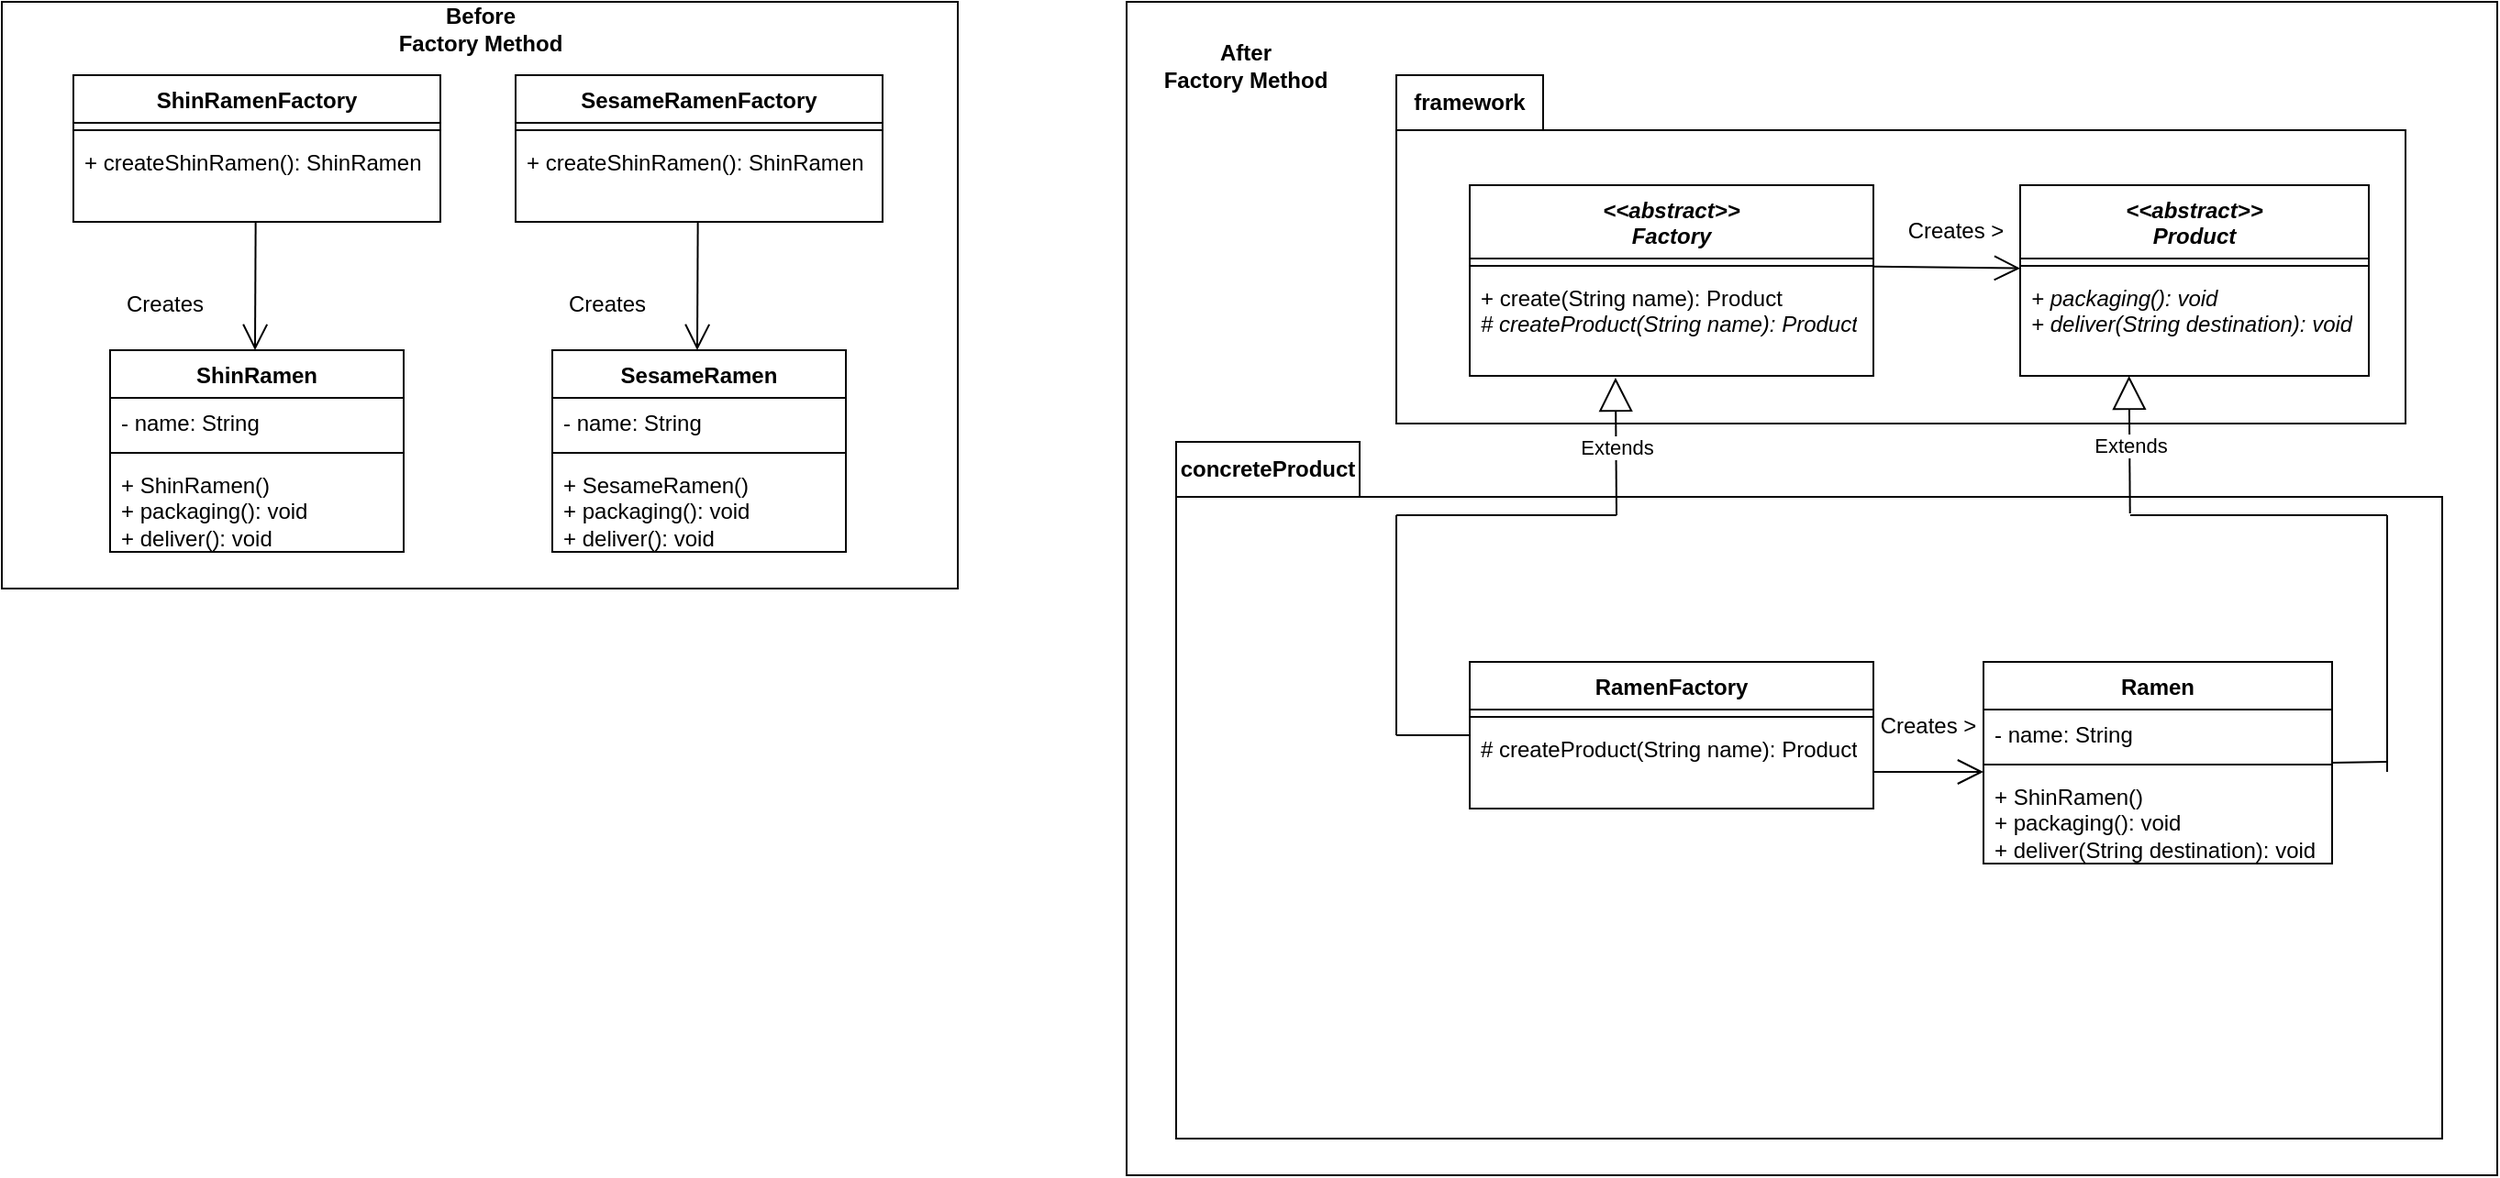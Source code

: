 <mxfile version="21.6.8" type="device">
  <diagram name="페이지-1" id="TboPy5R5hTiziKhDRtX-">
    <mxGraphModel dx="2848" dy="545" grid="1" gridSize="10" guides="1" tooltips="1" connect="1" arrows="1" fold="1" page="1" pageScale="1" pageWidth="827" pageHeight="1169" math="0" shadow="0">
      <root>
        <mxCell id="0" />
        <mxCell id="1" parent="0" />
        <mxCell id="_canREEYFn-2wOpyXf04-1" value="" style="rounded=0;whiteSpace=wrap;html=1;" vertex="1" parent="1">
          <mxGeometry x="-827" width="747" height="640" as="geometry" />
        </mxCell>
        <mxCell id="_canREEYFn-2wOpyXf04-2" value="" style="rounded=0;whiteSpace=wrap;html=1;" vertex="1" parent="1">
          <mxGeometry x="-1440" width="521" height="320" as="geometry" />
        </mxCell>
        <mxCell id="_canREEYFn-2wOpyXf04-3" value="" style="shape=folder;fontStyle=1;spacingTop=10;tabWidth=80;tabHeight=30;tabPosition=left;html=1;whiteSpace=wrap;" vertex="1" parent="1">
          <mxGeometry x="-680" y="40" width="550" height="190" as="geometry" />
        </mxCell>
        <mxCell id="_canREEYFn-2wOpyXf04-4" value="&lt;b&gt;framework&lt;/b&gt;" style="text;html=1;strokeColor=none;fillColor=none;align=center;verticalAlign=middle;whiteSpace=wrap;rounded=0;" vertex="1" parent="1">
          <mxGeometry x="-680" y="40" width="80" height="30" as="geometry" />
        </mxCell>
        <mxCell id="_canREEYFn-2wOpyXf04-5" value="&lt;i&gt;&amp;lt;&amp;lt;abstract&amp;gt;&amp;gt;&lt;br&gt;Factory&lt;br&gt;&lt;/i&gt;" style="swimlane;fontStyle=1;align=center;verticalAlign=top;childLayout=stackLayout;horizontal=1;startSize=40;horizontalStack=0;resizeParent=1;resizeParentMax=0;resizeLast=0;collapsible=1;marginBottom=0;whiteSpace=wrap;html=1;" vertex="1" parent="1">
          <mxGeometry x="-640" y="100" width="220" height="104" as="geometry" />
        </mxCell>
        <mxCell id="_canREEYFn-2wOpyXf04-6" value="" style="line;strokeWidth=1;fillColor=none;align=left;verticalAlign=middle;spacingTop=-1;spacingLeft=3;spacingRight=3;rotatable=0;labelPosition=right;points=[];portConstraint=eastwest;strokeColor=inherit;" vertex="1" parent="_canREEYFn-2wOpyXf04-5">
          <mxGeometry y="40" width="220" height="8" as="geometry" />
        </mxCell>
        <mxCell id="_canREEYFn-2wOpyXf04-7" value="+ create(String name): Product&lt;br&gt;&lt;i&gt;# createProduct(String name): Product&lt;/i&gt;" style="text;strokeColor=none;fillColor=none;align=left;verticalAlign=top;spacingLeft=4;spacingRight=4;overflow=hidden;rotatable=0;points=[[0,0.5],[1,0.5]];portConstraint=eastwest;whiteSpace=wrap;html=1;" vertex="1" parent="_canREEYFn-2wOpyXf04-5">
          <mxGeometry y="48" width="220" height="56" as="geometry" />
        </mxCell>
        <mxCell id="_canREEYFn-2wOpyXf04-8" value="&lt;i&gt;&amp;lt;&amp;lt;abstract&amp;gt;&amp;gt;&lt;br&gt;Product&lt;br&gt;&lt;/i&gt;" style="swimlane;fontStyle=1;align=center;verticalAlign=top;childLayout=stackLayout;horizontal=1;startSize=40;horizontalStack=0;resizeParent=1;resizeParentMax=0;resizeLast=0;collapsible=1;marginBottom=0;whiteSpace=wrap;html=1;" vertex="1" parent="1">
          <mxGeometry x="-340" y="100" width="190" height="104" as="geometry" />
        </mxCell>
        <mxCell id="_canREEYFn-2wOpyXf04-9" value="" style="line;strokeWidth=1;fillColor=none;align=left;verticalAlign=middle;spacingTop=-1;spacingLeft=3;spacingRight=3;rotatable=0;labelPosition=right;points=[];portConstraint=eastwest;strokeColor=inherit;" vertex="1" parent="_canREEYFn-2wOpyXf04-8">
          <mxGeometry y="40" width="190" height="8" as="geometry" />
        </mxCell>
        <mxCell id="_canREEYFn-2wOpyXf04-10" value="&lt;i&gt;+ packaging(): void&lt;br&gt;+ deliver(String destination): void&lt;br&gt;&lt;/i&gt;" style="text;strokeColor=none;fillColor=none;align=left;verticalAlign=top;spacingLeft=4;spacingRight=4;overflow=hidden;rotatable=0;points=[[0,0.5],[1,0.5]];portConstraint=eastwest;whiteSpace=wrap;html=1;" vertex="1" parent="_canREEYFn-2wOpyXf04-8">
          <mxGeometry y="48" width="190" height="56" as="geometry" />
        </mxCell>
        <mxCell id="_canREEYFn-2wOpyXf04-11" value="" style="endArrow=open;endFill=1;endSize=12;html=1;rounded=0;" edge="1" parent="1">
          <mxGeometry width="160" relative="1" as="geometry">
            <mxPoint x="-420" y="144.33" as="sourcePoint" />
            <mxPoint x="-340" y="145.33" as="targetPoint" />
          </mxGeometry>
        </mxCell>
        <mxCell id="_canREEYFn-2wOpyXf04-12" value="Creates &amp;gt;" style="text;html=1;strokeColor=none;fillColor=none;align=center;verticalAlign=middle;whiteSpace=wrap;rounded=0;" vertex="1" parent="1">
          <mxGeometry x="-420" y="110" width="90" height="30" as="geometry" />
        </mxCell>
        <mxCell id="_canREEYFn-2wOpyXf04-13" value="" style="shape=folder;fontStyle=1;spacingTop=10;tabWidth=100;tabHeight=30;tabPosition=left;html=1;whiteSpace=wrap;" vertex="1" parent="1">
          <mxGeometry x="-800" y="240" width="690" height="380" as="geometry" />
        </mxCell>
        <mxCell id="_canREEYFn-2wOpyXf04-14" value="&lt;b&gt;concreteProduct&lt;/b&gt;" style="text;html=1;strokeColor=none;fillColor=none;align=center;verticalAlign=middle;whiteSpace=wrap;rounded=0;" vertex="1" parent="1">
          <mxGeometry x="-800" y="240" width="100" height="30" as="geometry" />
        </mxCell>
        <mxCell id="_canREEYFn-2wOpyXf04-15" value="RamenFactory" style="swimlane;fontStyle=1;align=center;verticalAlign=top;childLayout=stackLayout;horizontal=1;startSize=26;horizontalStack=0;resizeParent=1;resizeParentMax=0;resizeLast=0;collapsible=1;marginBottom=0;whiteSpace=wrap;html=1;" vertex="1" parent="1">
          <mxGeometry x="-640" y="360" width="220" height="80" as="geometry" />
        </mxCell>
        <mxCell id="_canREEYFn-2wOpyXf04-16" value="" style="line;strokeWidth=1;fillColor=none;align=left;verticalAlign=middle;spacingTop=-1;spacingLeft=3;spacingRight=3;rotatable=0;labelPosition=right;points=[];portConstraint=eastwest;strokeColor=inherit;" vertex="1" parent="_canREEYFn-2wOpyXf04-15">
          <mxGeometry y="26" width="220" height="8" as="geometry" />
        </mxCell>
        <mxCell id="_canREEYFn-2wOpyXf04-17" value="# createProduct(String name): Product" style="text;strokeColor=none;fillColor=none;align=left;verticalAlign=top;spacingLeft=4;spacingRight=4;overflow=hidden;rotatable=0;points=[[0,0.5],[1,0.5]];portConstraint=eastwest;whiteSpace=wrap;html=1;" vertex="1" parent="_canREEYFn-2wOpyXf04-15">
          <mxGeometry y="34" width="220" height="46" as="geometry" />
        </mxCell>
        <mxCell id="_canREEYFn-2wOpyXf04-18" value="Ramen" style="swimlane;fontStyle=1;align=center;verticalAlign=top;childLayout=stackLayout;horizontal=1;startSize=26;horizontalStack=0;resizeParent=1;resizeParentMax=0;resizeLast=0;collapsible=1;marginBottom=0;whiteSpace=wrap;html=1;" vertex="1" parent="1">
          <mxGeometry x="-360" y="360" width="190" height="110" as="geometry" />
        </mxCell>
        <mxCell id="_canREEYFn-2wOpyXf04-19" value="- name: String" style="text;strokeColor=none;fillColor=none;align=left;verticalAlign=top;spacingLeft=4;spacingRight=4;overflow=hidden;rotatable=0;points=[[0,0.5],[1,0.5]];portConstraint=eastwest;whiteSpace=wrap;html=1;" vertex="1" parent="_canREEYFn-2wOpyXf04-18">
          <mxGeometry y="26" width="190" height="26" as="geometry" />
        </mxCell>
        <mxCell id="_canREEYFn-2wOpyXf04-20" value="" style="line;strokeWidth=1;fillColor=none;align=left;verticalAlign=middle;spacingTop=-1;spacingLeft=3;spacingRight=3;rotatable=0;labelPosition=right;points=[];portConstraint=eastwest;strokeColor=inherit;" vertex="1" parent="_canREEYFn-2wOpyXf04-18">
          <mxGeometry y="52" width="190" height="8" as="geometry" />
        </mxCell>
        <mxCell id="_canREEYFn-2wOpyXf04-21" value="+ ShinRamen()&lt;br&gt;+ packaging(): void&lt;br&gt;+ deliver(String destination): void" style="text;strokeColor=none;fillColor=none;align=left;verticalAlign=top;spacingLeft=4;spacingRight=4;overflow=hidden;rotatable=0;points=[[0,0.5],[1,0.5]];portConstraint=eastwest;whiteSpace=wrap;html=1;" vertex="1" parent="_canREEYFn-2wOpyXf04-18">
          <mxGeometry y="60" width="190" height="50" as="geometry" />
        </mxCell>
        <mxCell id="_canREEYFn-2wOpyXf04-22" value="" style="endArrow=none;html=1;rounded=0;" edge="1" parent="1">
          <mxGeometry width="50" height="50" relative="1" as="geometry">
            <mxPoint x="-680" y="400.0" as="sourcePoint" />
            <mxPoint x="-640" y="400.0" as="targetPoint" />
          </mxGeometry>
        </mxCell>
        <mxCell id="_canREEYFn-2wOpyXf04-23" value="" style="endArrow=none;html=1;rounded=0;" edge="1" parent="1">
          <mxGeometry width="50" height="50" relative="1" as="geometry">
            <mxPoint x="-680" y="280" as="sourcePoint" />
            <mxPoint x="-680" y="400" as="targetPoint" />
          </mxGeometry>
        </mxCell>
        <mxCell id="_canREEYFn-2wOpyXf04-24" value="" style="endArrow=none;html=1;rounded=0;" edge="1" parent="1">
          <mxGeometry width="50" height="50" relative="1" as="geometry">
            <mxPoint x="-680" y="280" as="sourcePoint" />
            <mxPoint x="-560" y="280" as="targetPoint" />
          </mxGeometry>
        </mxCell>
        <mxCell id="_canREEYFn-2wOpyXf04-25" value="Extends" style="endArrow=block;endSize=16;endFill=0;html=1;rounded=0;" edge="1" parent="1">
          <mxGeometry width="160" relative="1" as="geometry">
            <mxPoint x="-560" y="280" as="sourcePoint" />
            <mxPoint x="-560.53" y="205" as="targetPoint" />
          </mxGeometry>
        </mxCell>
        <mxCell id="_canREEYFn-2wOpyXf04-26" value="" style="endArrow=none;html=1;rounded=0;" edge="1" parent="1">
          <mxGeometry width="50" height="50" relative="1" as="geometry">
            <mxPoint x="-140" y="280" as="sourcePoint" />
            <mxPoint x="-140" y="420" as="targetPoint" />
          </mxGeometry>
        </mxCell>
        <mxCell id="_canREEYFn-2wOpyXf04-27" value="" style="endArrow=none;html=1;rounded=0;" edge="1" parent="1">
          <mxGeometry width="50" height="50" relative="1" as="geometry">
            <mxPoint x="-170" y="415" as="sourcePoint" />
            <mxPoint x="-140" y="414.52" as="targetPoint" />
          </mxGeometry>
        </mxCell>
        <mxCell id="_canREEYFn-2wOpyXf04-28" value="" style="endArrow=none;html=1;rounded=0;" edge="1" parent="1">
          <mxGeometry width="50" height="50" relative="1" as="geometry">
            <mxPoint x="-280" y="280" as="sourcePoint" />
            <mxPoint x="-140" y="280" as="targetPoint" />
          </mxGeometry>
        </mxCell>
        <mxCell id="_canREEYFn-2wOpyXf04-29" value="Extends" style="endArrow=block;endSize=16;endFill=0;html=1;rounded=0;" edge="1" parent="1">
          <mxGeometry width="160" relative="1" as="geometry">
            <mxPoint x="-280.14" y="279" as="sourcePoint" />
            <mxPoint x="-280.67" y="204" as="targetPoint" />
          </mxGeometry>
        </mxCell>
        <mxCell id="_canREEYFn-2wOpyXf04-30" value="" style="endArrow=open;endFill=1;endSize=12;html=1;rounded=0;" edge="1" parent="1">
          <mxGeometry width="160" relative="1" as="geometry">
            <mxPoint x="-420" y="420" as="sourcePoint" />
            <mxPoint x="-360" y="420" as="targetPoint" />
          </mxGeometry>
        </mxCell>
        <mxCell id="_canREEYFn-2wOpyXf04-31" value="Creates &amp;gt;" style="text;html=1;strokeColor=none;fillColor=none;align=center;verticalAlign=middle;whiteSpace=wrap;rounded=0;" vertex="1" parent="1">
          <mxGeometry x="-420" y="380" width="60" height="30" as="geometry" />
        </mxCell>
        <mxCell id="_canREEYFn-2wOpyXf04-32" value="ShinRamen" style="swimlane;fontStyle=1;align=center;verticalAlign=top;childLayout=stackLayout;horizontal=1;startSize=26;horizontalStack=0;resizeParent=1;resizeParentMax=0;resizeLast=0;collapsible=1;marginBottom=0;whiteSpace=wrap;html=1;" vertex="1" parent="1">
          <mxGeometry x="-1381" y="190" width="160" height="110" as="geometry" />
        </mxCell>
        <mxCell id="_canREEYFn-2wOpyXf04-33" value="- name: String" style="text;strokeColor=none;fillColor=none;align=left;verticalAlign=top;spacingLeft=4;spacingRight=4;overflow=hidden;rotatable=0;points=[[0,0.5],[1,0.5]];portConstraint=eastwest;whiteSpace=wrap;html=1;" vertex="1" parent="_canREEYFn-2wOpyXf04-32">
          <mxGeometry y="26" width="160" height="26" as="geometry" />
        </mxCell>
        <mxCell id="_canREEYFn-2wOpyXf04-34" value="" style="line;strokeWidth=1;fillColor=none;align=left;verticalAlign=middle;spacingTop=-1;spacingLeft=3;spacingRight=3;rotatable=0;labelPosition=right;points=[];portConstraint=eastwest;strokeColor=inherit;" vertex="1" parent="_canREEYFn-2wOpyXf04-32">
          <mxGeometry y="52" width="160" height="8" as="geometry" />
        </mxCell>
        <mxCell id="_canREEYFn-2wOpyXf04-35" value="+ ShinRamen()&lt;br&gt;+ packaging(): void&lt;br&gt;+ deliver(): void" style="text;strokeColor=none;fillColor=none;align=left;verticalAlign=top;spacingLeft=4;spacingRight=4;overflow=hidden;rotatable=0;points=[[0,0.5],[1,0.5]];portConstraint=eastwest;whiteSpace=wrap;html=1;" vertex="1" parent="_canREEYFn-2wOpyXf04-32">
          <mxGeometry y="60" width="160" height="50" as="geometry" />
        </mxCell>
        <mxCell id="_canREEYFn-2wOpyXf04-36" value="SesameRamen" style="swimlane;fontStyle=1;align=center;verticalAlign=top;childLayout=stackLayout;horizontal=1;startSize=26;horizontalStack=0;resizeParent=1;resizeParentMax=0;resizeLast=0;collapsible=1;marginBottom=0;whiteSpace=wrap;html=1;" vertex="1" parent="1">
          <mxGeometry x="-1140" y="190" width="160" height="110" as="geometry" />
        </mxCell>
        <mxCell id="_canREEYFn-2wOpyXf04-37" value="- name: String" style="text;strokeColor=none;fillColor=none;align=left;verticalAlign=top;spacingLeft=4;spacingRight=4;overflow=hidden;rotatable=0;points=[[0,0.5],[1,0.5]];portConstraint=eastwest;whiteSpace=wrap;html=1;" vertex="1" parent="_canREEYFn-2wOpyXf04-36">
          <mxGeometry y="26" width="160" height="26" as="geometry" />
        </mxCell>
        <mxCell id="_canREEYFn-2wOpyXf04-38" value="" style="line;strokeWidth=1;fillColor=none;align=left;verticalAlign=middle;spacingTop=-1;spacingLeft=3;spacingRight=3;rotatable=0;labelPosition=right;points=[];portConstraint=eastwest;strokeColor=inherit;" vertex="1" parent="_canREEYFn-2wOpyXf04-36">
          <mxGeometry y="52" width="160" height="8" as="geometry" />
        </mxCell>
        <mxCell id="_canREEYFn-2wOpyXf04-39" value="+ SesameRamen()&lt;br&gt;+ packaging(): void&lt;br&gt;+ deliver(): void" style="text;strokeColor=none;fillColor=none;align=left;verticalAlign=top;spacingLeft=4;spacingRight=4;overflow=hidden;rotatable=0;points=[[0,0.5],[1,0.5]];portConstraint=eastwest;whiteSpace=wrap;html=1;" vertex="1" parent="_canREEYFn-2wOpyXf04-36">
          <mxGeometry y="60" width="160" height="50" as="geometry" />
        </mxCell>
        <mxCell id="_canREEYFn-2wOpyXf04-40" value="ShinRamenFactory" style="swimlane;fontStyle=1;align=center;verticalAlign=top;childLayout=stackLayout;horizontal=1;startSize=26;horizontalStack=0;resizeParent=1;resizeParentMax=0;resizeLast=0;collapsible=1;marginBottom=0;whiteSpace=wrap;html=1;" vertex="1" parent="1">
          <mxGeometry x="-1401" y="40" width="200" height="80" as="geometry" />
        </mxCell>
        <mxCell id="_canREEYFn-2wOpyXf04-41" value="" style="line;strokeWidth=1;fillColor=none;align=left;verticalAlign=middle;spacingTop=-1;spacingLeft=3;spacingRight=3;rotatable=0;labelPosition=right;points=[];portConstraint=eastwest;strokeColor=inherit;" vertex="1" parent="_canREEYFn-2wOpyXf04-40">
          <mxGeometry y="26" width="200" height="8" as="geometry" />
        </mxCell>
        <mxCell id="_canREEYFn-2wOpyXf04-42" value="+ createShinRamen(): ShinRamen" style="text;strokeColor=none;fillColor=none;align=left;verticalAlign=top;spacingLeft=4;spacingRight=4;overflow=hidden;rotatable=0;points=[[0,0.5],[1,0.5]];portConstraint=eastwest;whiteSpace=wrap;html=1;" vertex="1" parent="_canREEYFn-2wOpyXf04-40">
          <mxGeometry y="34" width="200" height="46" as="geometry" />
        </mxCell>
        <mxCell id="_canREEYFn-2wOpyXf04-43" value="SesameRamenFactory" style="swimlane;fontStyle=1;align=center;verticalAlign=top;childLayout=stackLayout;horizontal=1;startSize=26;horizontalStack=0;resizeParent=1;resizeParentMax=0;resizeLast=0;collapsible=1;marginBottom=0;whiteSpace=wrap;html=1;" vertex="1" parent="1">
          <mxGeometry x="-1160" y="40" width="200" height="80" as="geometry" />
        </mxCell>
        <mxCell id="_canREEYFn-2wOpyXf04-44" value="" style="line;strokeWidth=1;fillColor=none;align=left;verticalAlign=middle;spacingTop=-1;spacingLeft=3;spacingRight=3;rotatable=0;labelPosition=right;points=[];portConstraint=eastwest;strokeColor=inherit;" vertex="1" parent="_canREEYFn-2wOpyXf04-43">
          <mxGeometry y="26" width="200" height="8" as="geometry" />
        </mxCell>
        <mxCell id="_canREEYFn-2wOpyXf04-45" value="+ createShinRamen(): ShinRamen" style="text;strokeColor=none;fillColor=none;align=left;verticalAlign=top;spacingLeft=4;spacingRight=4;overflow=hidden;rotatable=0;points=[[0,0.5],[1,0.5]];portConstraint=eastwest;whiteSpace=wrap;html=1;" vertex="1" parent="_canREEYFn-2wOpyXf04-43">
          <mxGeometry y="34" width="200" height="46" as="geometry" />
        </mxCell>
        <mxCell id="_canREEYFn-2wOpyXf04-46" value="" style="endArrow=open;endFill=1;endSize=12;html=1;rounded=0;" edge="1" parent="1">
          <mxGeometry width="160" relative="1" as="geometry">
            <mxPoint x="-1060.67" y="120" as="sourcePoint" />
            <mxPoint x="-1061" y="190" as="targetPoint" />
          </mxGeometry>
        </mxCell>
        <mxCell id="_canREEYFn-2wOpyXf04-47" value="" style="endArrow=open;endFill=1;endSize=12;html=1;rounded=0;" edge="1" parent="1">
          <mxGeometry width="160" relative="1" as="geometry">
            <mxPoint x="-1301.67" y="120" as="sourcePoint" />
            <mxPoint x="-1302" y="190" as="targetPoint" />
          </mxGeometry>
        </mxCell>
        <mxCell id="_canREEYFn-2wOpyXf04-48" value="Creates" style="text;html=1;strokeColor=none;fillColor=none;align=center;verticalAlign=middle;whiteSpace=wrap;rounded=0;" vertex="1" parent="1">
          <mxGeometry x="-1381" y="150" width="60" height="30" as="geometry" />
        </mxCell>
        <mxCell id="_canREEYFn-2wOpyXf04-49" value="Creates" style="text;html=1;strokeColor=none;fillColor=none;align=center;verticalAlign=middle;whiteSpace=wrap;rounded=0;" vertex="1" parent="1">
          <mxGeometry x="-1140" y="150" width="60" height="30" as="geometry" />
        </mxCell>
        <mxCell id="_canREEYFn-2wOpyXf04-50" value="&lt;b&gt;Before&lt;br&gt;Factory Method&lt;/b&gt;" style="text;html=1;strokeColor=none;fillColor=none;align=center;verticalAlign=middle;whiteSpace=wrap;rounded=0;" vertex="1" parent="1">
          <mxGeometry x="-1244.5" width="130" height="30" as="geometry" />
        </mxCell>
        <mxCell id="_canREEYFn-2wOpyXf04-51" value="&lt;b&gt;After&lt;br&gt;Factory Method&lt;/b&gt;" style="text;html=1;strokeColor=none;fillColor=none;align=center;verticalAlign=middle;whiteSpace=wrap;rounded=0;" vertex="1" parent="1">
          <mxGeometry x="-827" y="20" width="130" height="30" as="geometry" />
        </mxCell>
      </root>
    </mxGraphModel>
  </diagram>
</mxfile>
